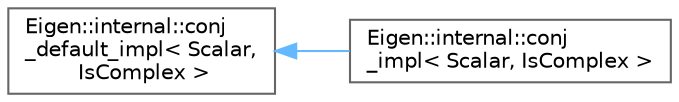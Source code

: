digraph "Graphical Class Hierarchy"
{
 // LATEX_PDF_SIZE
  bgcolor="transparent";
  edge [fontname=Helvetica,fontsize=10,labelfontname=Helvetica,labelfontsize=10];
  node [fontname=Helvetica,fontsize=10,shape=box,height=0.2,width=0.4];
  rankdir="LR";
  Node0 [id="Node000000",label="Eigen::internal::conj\l_default_impl\< Scalar,\l IsComplex \>",height=0.2,width=0.4,color="grey40", fillcolor="white", style="filled",URL="$structEigen_1_1internal_1_1conj__default__impl.html",tooltip=" "];
  Node0 -> Node1 [id="edge757_Node000000_Node000001",dir="back",color="steelblue1",style="solid",tooltip=" "];
  Node1 [id="Node000001",label="Eigen::internal::conj\l_impl\< Scalar, IsComplex \>",height=0.2,width=0.4,color="grey40", fillcolor="white", style="filled",URL="$structEigen_1_1internal_1_1conj__impl.html",tooltip=" "];
}
